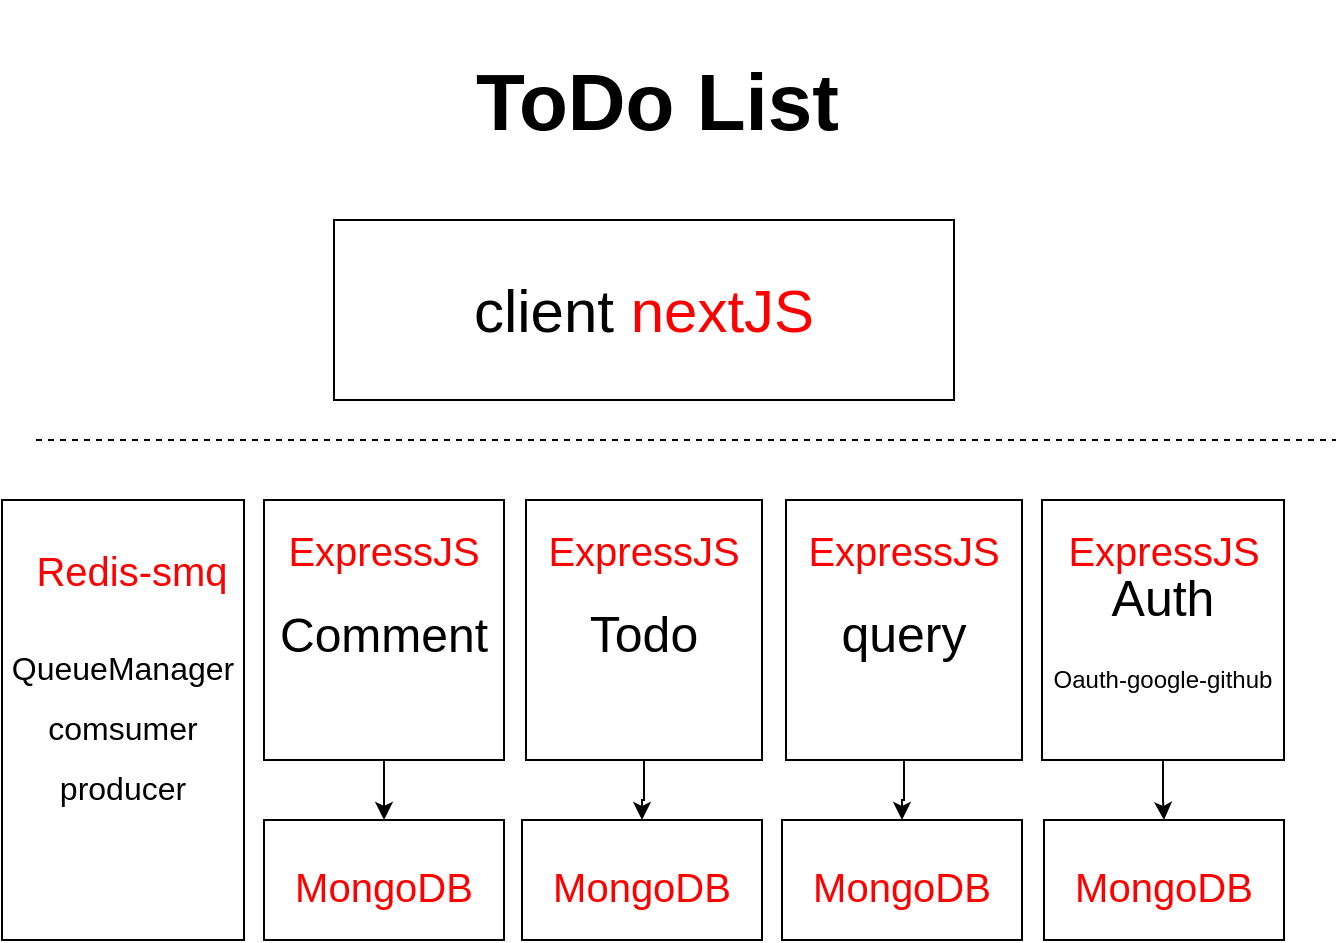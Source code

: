 <mxfile>
    <diagram id="HDwmCHCDb6d26ePYv1gX" name="Page-1">
        <mxGraphModel dx="1045" dy="786" grid="1" gridSize="10" guides="1" tooltips="1" connect="1" arrows="1" fold="1" page="1" pageScale="1" pageWidth="827" pageHeight="1169" background="#ffffff" math="0" shadow="0">
            <root>
                <mxCell id="0"/>
                <mxCell id="1" parent="0"/>
                <mxCell id="O1P1b6u8nso_QOeiBwt5-1" value="&lt;span style=&quot;font-size: 30px;&quot;&gt;client &lt;font color=&quot;#ff0000&quot;&gt;nextJS&lt;/font&gt;&lt;br&gt;&lt;/span&gt;" style="rounded=0;whiteSpace=wrap;html=1;" parent="1" vertex="1">
                    <mxGeometry x="259" y="170" width="310" height="90" as="geometry"/>
                </mxCell>
                <mxCell id="gF5L-ClVsSQP7lW-zP8s-2" style="edgeStyle=orthogonalEdgeStyle;rounded=0;orthogonalLoop=1;jettySize=auto;html=1;entryX=0.5;entryY=0;entryDx=0;entryDy=0;" parent="1" source="O1P1b6u8nso_QOeiBwt5-4" target="gF5L-ClVsSQP7lW-zP8s-1" edge="1">
                    <mxGeometry relative="1" as="geometry"/>
                </mxCell>
                <mxCell id="O1P1b6u8nso_QOeiBwt5-4" value="&lt;font style=&quot;font-size: 25px&quot;&gt;Todo&lt;/font&gt;" style="rounded=0;whiteSpace=wrap;html=1;fontSize=30;" parent="1" vertex="1">
                    <mxGeometry x="355" y="310" width="118" height="130" as="geometry"/>
                </mxCell>
                <mxCell id="gF5L-ClVsSQP7lW-zP8s-1" value="&lt;font color=&quot;#ff0000&quot; style=&quot;font-size: 20px;&quot;&gt;MongoDB&lt;/font&gt;" style="rounded=0;whiteSpace=wrap;html=1;fontSize=30;" parent="1" vertex="1">
                    <mxGeometry x="353" y="470" width="120" height="60" as="geometry"/>
                </mxCell>
                <mxCell id="gF5L-ClVsSQP7lW-zP8s-6" value="&lt;font size=&quot;3&quot;&gt;QueueManager&lt;br&gt;comsumer&lt;br&gt;producer&lt;br&gt;&lt;/font&gt;" style="rounded=0;whiteSpace=wrap;html=1;fontSize=25;" parent="1" vertex="1">
                    <mxGeometry x="93" y="310" width="121" height="220" as="geometry"/>
                </mxCell>
                <mxCell id="gF5L-ClVsSQP7lW-zP8s-9" style="edgeStyle=orthogonalEdgeStyle;rounded=0;orthogonalLoop=1;jettySize=auto;html=1;entryX=0.5;entryY=0;entryDx=0;entryDy=0;" parent="1" source="gF5L-ClVsSQP7lW-zP8s-10" target="gF5L-ClVsSQP7lW-zP8s-11" edge="1">
                    <mxGeometry relative="1" as="geometry"/>
                </mxCell>
                <mxCell id="gF5L-ClVsSQP7lW-zP8s-10" value="&lt;font style=&quot;font-size: 25px&quot;&gt;Auth&lt;/font&gt;&lt;br style=&quot;font-size: 14px&quot;&gt;&lt;font style=&quot;font-size: 12px&quot;&gt;Oauth-google-github&lt;/font&gt;" style="rounded=0;whiteSpace=wrap;html=1;fontSize=30;" parent="1" vertex="1">
                    <mxGeometry x="613" y="310" width="121" height="130" as="geometry"/>
                </mxCell>
                <mxCell id="gF5L-ClVsSQP7lW-zP8s-11" value="&lt;span style=&quot;color: rgb(255, 0, 0); font-size: 20px;&quot;&gt;MongoDB&lt;/span&gt;" style="rounded=0;whiteSpace=wrap;html=1;fontSize=30;" parent="1" vertex="1">
                    <mxGeometry x="614" y="470" width="120" height="60" as="geometry"/>
                </mxCell>
                <mxCell id="gF5L-ClVsSQP7lW-zP8s-12" value="" style="endArrow=none;dashed=1;html=1;rounded=0;fontSize=20;fontColor=#FF0000;" parent="1" edge="1">
                    <mxGeometry width="50" height="50" relative="1" as="geometry">
                        <mxPoint x="110" y="280" as="sourcePoint"/>
                        <mxPoint x="760" y="280" as="targetPoint"/>
                    </mxGeometry>
                </mxCell>
                <mxCell id="gF5L-ClVsSQP7lW-zP8s-13" value="&lt;h1&gt;&lt;font color=&quot;#000000&quot;&gt;ToDo List&lt;/font&gt;&lt;/h1&gt;" style="text;html=1;strokeColor=none;fillColor=none;spacing=5;spacingTop=-20;whiteSpace=wrap;overflow=hidden;rounded=0;fontSize=20;fontColor=#FF0000;" parent="1" vertex="1">
                    <mxGeometry x="325" y="70" width="190" height="80" as="geometry"/>
                </mxCell>
                <mxCell id="gF5L-ClVsSQP7lW-zP8s-17" value="ExpressJS" style="text;html=1;strokeColor=none;fillColor=none;align=center;verticalAlign=middle;whiteSpace=wrap;rounded=0;fontSize=20;fontColor=#FF0000;" parent="1" vertex="1">
                    <mxGeometry x="365" y="320" width="98" height="30" as="geometry"/>
                </mxCell>
                <mxCell id="gF5L-ClVsSQP7lW-zP8s-18" value="ExpressJS" style="text;html=1;strokeColor=none;fillColor=none;align=center;verticalAlign=middle;whiteSpace=wrap;rounded=0;fontSize=20;fontColor=#FF0000;" parent="1" vertex="1">
                    <mxGeometry x="624" y="320" width="100" height="30" as="geometry"/>
                </mxCell>
                <mxCell id="2" style="edgeStyle=orthogonalEdgeStyle;rounded=0;orthogonalLoop=1;jettySize=auto;html=1;entryX=0.5;entryY=0;entryDx=0;entryDy=0;" parent="1" source="3" target="4" edge="1">
                    <mxGeometry relative="1" as="geometry"/>
                </mxCell>
                <mxCell id="3" value="&lt;font style=&quot;font-size: 24px&quot;&gt;Comment&lt;/font&gt;" style="rounded=0;whiteSpace=wrap;html=1;fontSize=30;" parent="1" vertex="1">
                    <mxGeometry x="224" y="310" width="120" height="130" as="geometry"/>
                </mxCell>
                <mxCell id="4" value="&lt;font color=&quot;#ff0000&quot; style=&quot;font-size: 20px;&quot;&gt;MongoDB&lt;/font&gt;" style="rounded=0;whiteSpace=wrap;html=1;fontSize=30;" parent="1" vertex="1">
                    <mxGeometry x="224" y="470" width="120" height="60" as="geometry"/>
                </mxCell>
                <mxCell id="5" value="ExpressJS" style="text;html=1;strokeColor=none;fillColor=none;align=center;verticalAlign=middle;whiteSpace=wrap;rounded=0;fontSize=20;fontColor=#FF0000;" parent="1" vertex="1">
                    <mxGeometry x="234" y="320" width="100" height="30" as="geometry"/>
                </mxCell>
                <mxCell id="76k6Pg_ikLqjMXlGlqFL-7" value="Redis-smq" style="text;html=1;strokeColor=none;fillColor=none;align=center;verticalAlign=middle;whiteSpace=wrap;rounded=0;fontSize=20;fontColor=#FF0000;" parent="1" vertex="1">
                    <mxGeometry x="108" y="330" width="100" height="30" as="geometry"/>
                </mxCell>
                <mxCell id="6" style="edgeStyle=orthogonalEdgeStyle;rounded=0;orthogonalLoop=1;jettySize=auto;html=1;entryX=0.5;entryY=0;entryDx=0;entryDy=0;" parent="1" source="7" target="8" edge="1">
                    <mxGeometry relative="1" as="geometry"/>
                </mxCell>
                <mxCell id="7" value="&lt;font style=&quot;font-size: 25px&quot;&gt;query&lt;/font&gt;" style="rounded=0;whiteSpace=wrap;html=1;fontSize=30;" parent="1" vertex="1">
                    <mxGeometry x="485" y="310" width="118" height="130" as="geometry"/>
                </mxCell>
                <mxCell id="8" value="&lt;font color=&quot;#ff0000&quot; style=&quot;font-size: 20px;&quot;&gt;MongoDB&lt;/font&gt;" style="rounded=0;whiteSpace=wrap;html=1;fontSize=30;" parent="1" vertex="1">
                    <mxGeometry x="483" y="470" width="120" height="60" as="geometry"/>
                </mxCell>
                <mxCell id="9" value="ExpressJS" style="text;html=1;strokeColor=none;fillColor=none;align=center;verticalAlign=middle;whiteSpace=wrap;rounded=0;fontSize=20;fontColor=#FF0000;" parent="1" vertex="1">
                    <mxGeometry x="495" y="320" width="98" height="30" as="geometry"/>
                </mxCell>
            </root>
        </mxGraphModel>
    </diagram>
</mxfile>